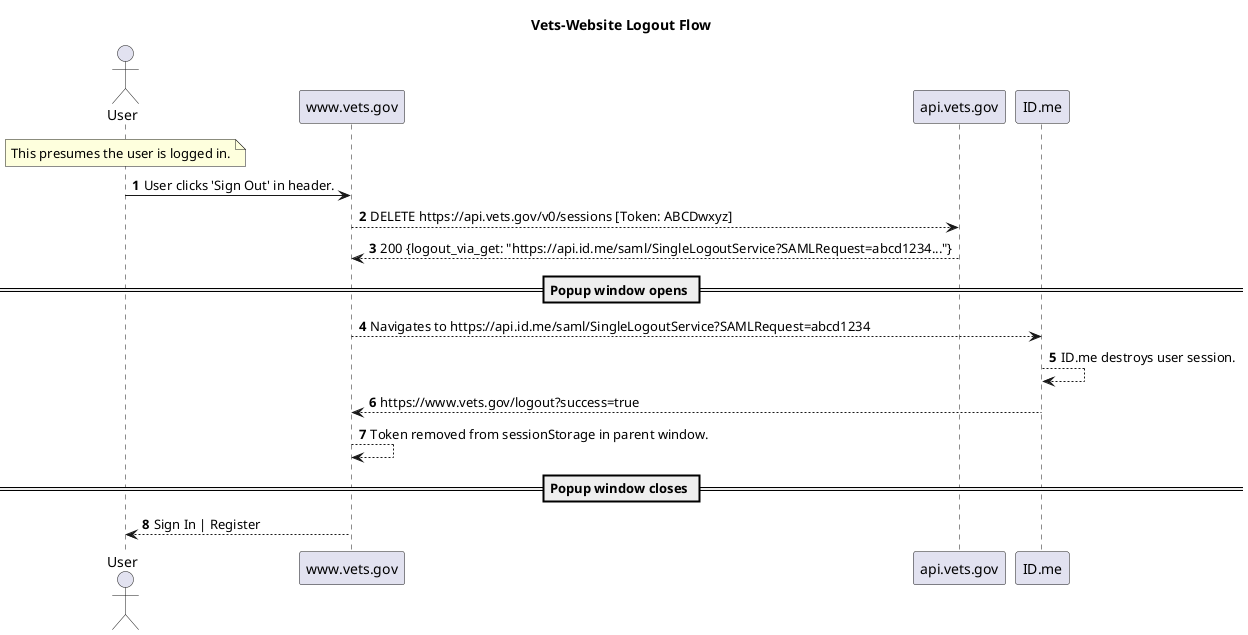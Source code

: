 @startuml
autonumber

title Vets-Website Logout Flow

actor User
participant "www.vets.gov"
participant "api.vets.gov"
participant "ID.me"

note over User: This presumes the user is logged in.

User -> "www.vets.gov": User clicks 'Sign Out' in header.
"www.vets.gov" --> "api.vets.gov": DELETE https://api.vets.gov/v0/sessions [Token: ABCDwxyz]
"api.vets.gov" --> "www.vets.gov": 200 {logout_via_get: "https://api.id.me/saml/SingleLogoutService?SAMLRequest=abcd1234..."}

== Popup window opens ==

"www.vets.gov" --> "ID.me": Navigates to https://api.id.me/saml/SingleLogoutService?SAMLRequest=abcd1234
"ID.me" --> "ID.me": ID.me destroys user session.
"ID.me" --> "www.vets.gov": https://www.vets.gov/logout?success=true
"www.vets.gov" --> "www.vets.gov": Token removed from sessionStorage in parent window.

== Popup window closes ==

"www.vets.gov" --> User: Sign In | Register
@enduml
